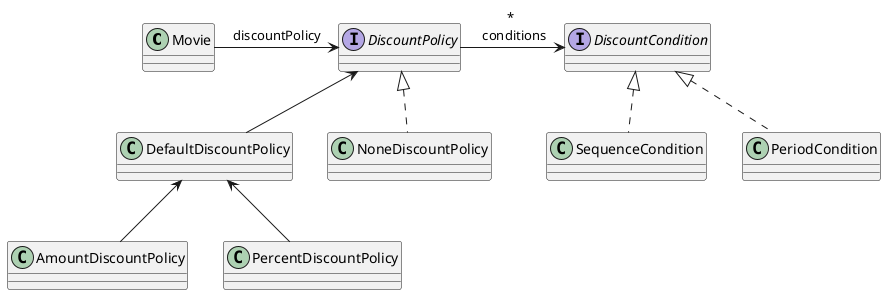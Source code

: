@startuml

class "Movie" as m
interface "DiscountPolicy" as p
interface "DiscountCondition" as c

class SequenceCondition implements c
class PeriodCondition implements c

class "NoneDiscountPolicy" as nd
class "DefaultDiscountPolicy" as dp
class "AmountDiscountPolicy" as ad
class "PercentDiscountPolicy" as pd

m -> p :discountPolicy

nd .up.|> p
dp -up-> p
ad -up-> dp
pd -up-> dp

p -right-> c : * \n conditions
@enduml
